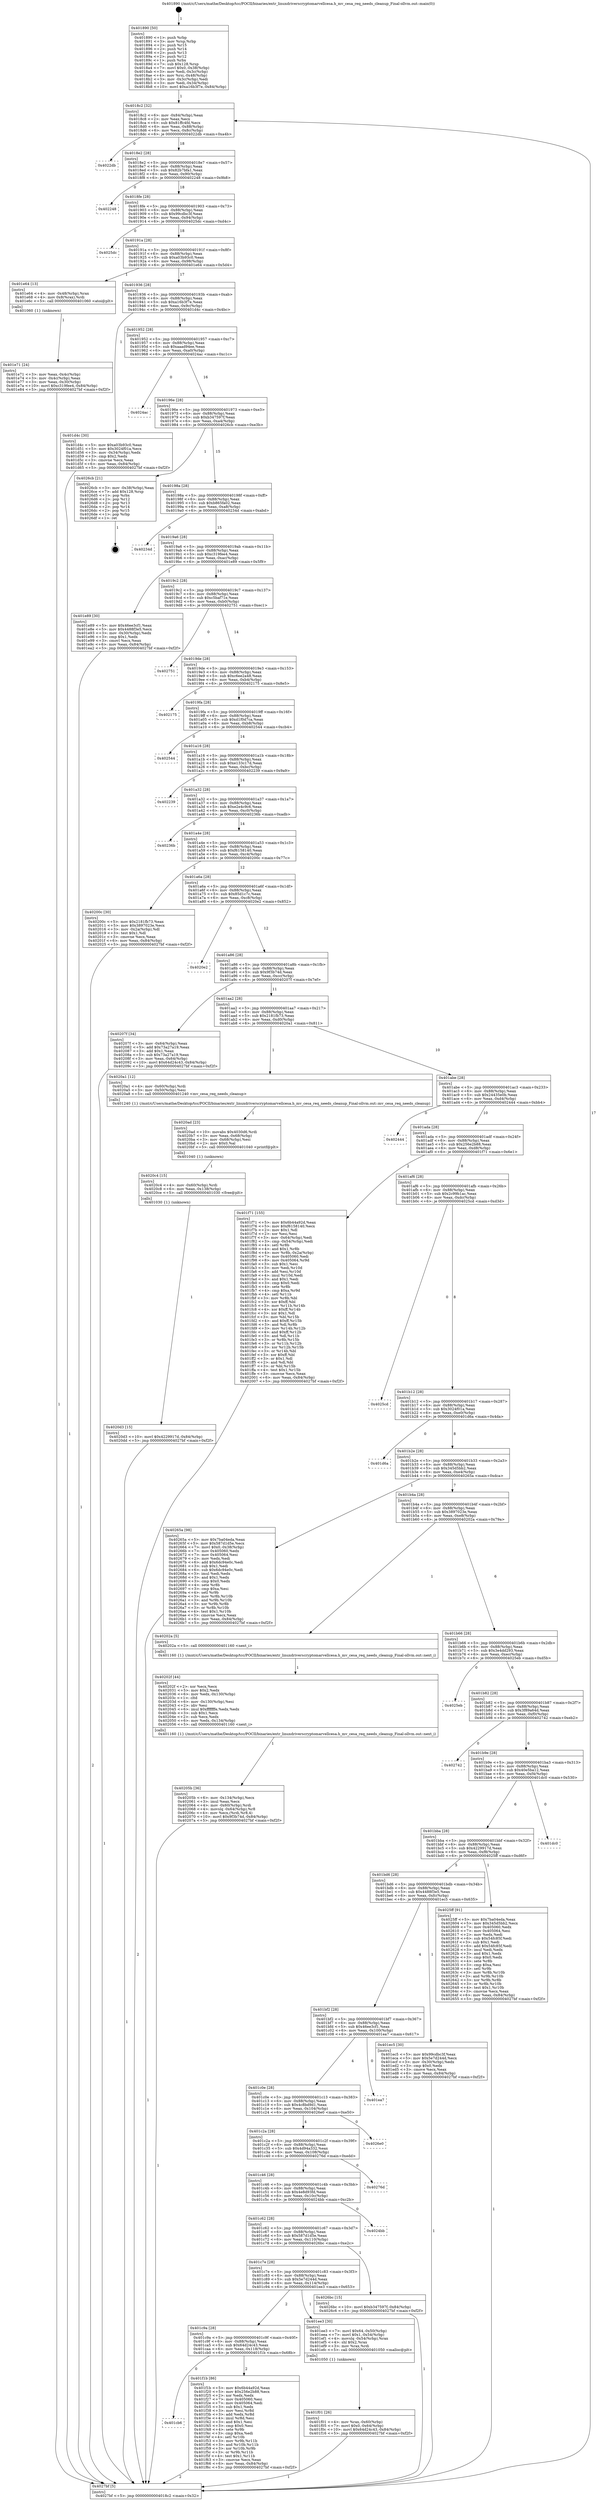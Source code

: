 digraph "0x401890" {
  label = "0x401890 (/mnt/c/Users/mathe/Desktop/tcc/POCII/binaries/extr_linuxdriverscryptomarvellcesa.h_mv_cesa_req_needs_cleanup_Final-ollvm.out::main(0))"
  labelloc = "t"
  node[shape=record]

  Entry [label="",width=0.3,height=0.3,shape=circle,fillcolor=black,style=filled]
  "0x4018c2" [label="{
     0x4018c2 [32]\l
     | [instrs]\l
     &nbsp;&nbsp;0x4018c2 \<+6\>: mov -0x84(%rbp),%eax\l
     &nbsp;&nbsp;0x4018c8 \<+2\>: mov %eax,%ecx\l
     &nbsp;&nbsp;0x4018ca \<+6\>: sub $0x81ffc4fd,%ecx\l
     &nbsp;&nbsp;0x4018d0 \<+6\>: mov %eax,-0x88(%rbp)\l
     &nbsp;&nbsp;0x4018d6 \<+6\>: mov %ecx,-0x8c(%rbp)\l
     &nbsp;&nbsp;0x4018dc \<+6\>: je 00000000004022db \<main+0xa4b\>\l
  }"]
  "0x4022db" [label="{
     0x4022db\l
  }", style=dashed]
  "0x4018e2" [label="{
     0x4018e2 [28]\l
     | [instrs]\l
     &nbsp;&nbsp;0x4018e2 \<+5\>: jmp 00000000004018e7 \<main+0x57\>\l
     &nbsp;&nbsp;0x4018e7 \<+6\>: mov -0x88(%rbp),%eax\l
     &nbsp;&nbsp;0x4018ed \<+5\>: sub $0x82b7bfa1,%eax\l
     &nbsp;&nbsp;0x4018f2 \<+6\>: mov %eax,-0x90(%rbp)\l
     &nbsp;&nbsp;0x4018f8 \<+6\>: je 0000000000402248 \<main+0x9b8\>\l
  }"]
  Exit [label="",width=0.3,height=0.3,shape=circle,fillcolor=black,style=filled,peripheries=2]
  "0x402248" [label="{
     0x402248\l
  }", style=dashed]
  "0x4018fe" [label="{
     0x4018fe [28]\l
     | [instrs]\l
     &nbsp;&nbsp;0x4018fe \<+5\>: jmp 0000000000401903 \<main+0x73\>\l
     &nbsp;&nbsp;0x401903 \<+6\>: mov -0x88(%rbp),%eax\l
     &nbsp;&nbsp;0x401909 \<+5\>: sub $0x99cdbc3f,%eax\l
     &nbsp;&nbsp;0x40190e \<+6\>: mov %eax,-0x94(%rbp)\l
     &nbsp;&nbsp;0x401914 \<+6\>: je 00000000004025dc \<main+0xd4c\>\l
  }"]
  "0x4020d3" [label="{
     0x4020d3 [15]\l
     | [instrs]\l
     &nbsp;&nbsp;0x4020d3 \<+10\>: movl $0x4229917d,-0x84(%rbp)\l
     &nbsp;&nbsp;0x4020dd \<+5\>: jmp 00000000004027bf \<main+0xf2f\>\l
  }"]
  "0x4025dc" [label="{
     0x4025dc\l
  }", style=dashed]
  "0x40191a" [label="{
     0x40191a [28]\l
     | [instrs]\l
     &nbsp;&nbsp;0x40191a \<+5\>: jmp 000000000040191f \<main+0x8f\>\l
     &nbsp;&nbsp;0x40191f \<+6\>: mov -0x88(%rbp),%eax\l
     &nbsp;&nbsp;0x401925 \<+5\>: sub $0xa03b93c0,%eax\l
     &nbsp;&nbsp;0x40192a \<+6\>: mov %eax,-0x98(%rbp)\l
     &nbsp;&nbsp;0x401930 \<+6\>: je 0000000000401e64 \<main+0x5d4\>\l
  }"]
  "0x4020c4" [label="{
     0x4020c4 [15]\l
     | [instrs]\l
     &nbsp;&nbsp;0x4020c4 \<+4\>: mov -0x60(%rbp),%rdi\l
     &nbsp;&nbsp;0x4020c8 \<+6\>: mov %eax,-0x138(%rbp)\l
     &nbsp;&nbsp;0x4020ce \<+5\>: call 0000000000401030 \<free@plt\>\l
     | [calls]\l
     &nbsp;&nbsp;0x401030 \{1\} (unknown)\l
  }"]
  "0x401e64" [label="{
     0x401e64 [13]\l
     | [instrs]\l
     &nbsp;&nbsp;0x401e64 \<+4\>: mov -0x48(%rbp),%rax\l
     &nbsp;&nbsp;0x401e68 \<+4\>: mov 0x8(%rax),%rdi\l
     &nbsp;&nbsp;0x401e6c \<+5\>: call 0000000000401060 \<atoi@plt\>\l
     | [calls]\l
     &nbsp;&nbsp;0x401060 \{1\} (unknown)\l
  }"]
  "0x401936" [label="{
     0x401936 [28]\l
     | [instrs]\l
     &nbsp;&nbsp;0x401936 \<+5\>: jmp 000000000040193b \<main+0xab\>\l
     &nbsp;&nbsp;0x40193b \<+6\>: mov -0x88(%rbp),%eax\l
     &nbsp;&nbsp;0x401941 \<+5\>: sub $0xa16b3f7e,%eax\l
     &nbsp;&nbsp;0x401946 \<+6\>: mov %eax,-0x9c(%rbp)\l
     &nbsp;&nbsp;0x40194c \<+6\>: je 0000000000401d4c \<main+0x4bc\>\l
  }"]
  "0x4020ad" [label="{
     0x4020ad [23]\l
     | [instrs]\l
     &nbsp;&nbsp;0x4020ad \<+10\>: movabs $0x4030d6,%rdi\l
     &nbsp;&nbsp;0x4020b7 \<+3\>: mov %eax,-0x68(%rbp)\l
     &nbsp;&nbsp;0x4020ba \<+3\>: mov -0x68(%rbp),%esi\l
     &nbsp;&nbsp;0x4020bd \<+2\>: mov $0x0,%al\l
     &nbsp;&nbsp;0x4020bf \<+5\>: call 0000000000401040 \<printf@plt\>\l
     | [calls]\l
     &nbsp;&nbsp;0x401040 \{1\} (unknown)\l
  }"]
  "0x401d4c" [label="{
     0x401d4c [30]\l
     | [instrs]\l
     &nbsp;&nbsp;0x401d4c \<+5\>: mov $0xa03b93c0,%eax\l
     &nbsp;&nbsp;0x401d51 \<+5\>: mov $0x3024f01a,%ecx\l
     &nbsp;&nbsp;0x401d56 \<+3\>: mov -0x34(%rbp),%edx\l
     &nbsp;&nbsp;0x401d59 \<+3\>: cmp $0x2,%edx\l
     &nbsp;&nbsp;0x401d5c \<+3\>: cmovne %ecx,%eax\l
     &nbsp;&nbsp;0x401d5f \<+6\>: mov %eax,-0x84(%rbp)\l
     &nbsp;&nbsp;0x401d65 \<+5\>: jmp 00000000004027bf \<main+0xf2f\>\l
  }"]
  "0x401952" [label="{
     0x401952 [28]\l
     | [instrs]\l
     &nbsp;&nbsp;0x401952 \<+5\>: jmp 0000000000401957 \<main+0xc7\>\l
     &nbsp;&nbsp;0x401957 \<+6\>: mov -0x88(%rbp),%eax\l
     &nbsp;&nbsp;0x40195d \<+5\>: sub $0xaaad94ee,%eax\l
     &nbsp;&nbsp;0x401962 \<+6\>: mov %eax,-0xa0(%rbp)\l
     &nbsp;&nbsp;0x401968 \<+6\>: je 00000000004024ac \<main+0xc1c\>\l
  }"]
  "0x4027bf" [label="{
     0x4027bf [5]\l
     | [instrs]\l
     &nbsp;&nbsp;0x4027bf \<+5\>: jmp 00000000004018c2 \<main+0x32\>\l
  }"]
  "0x401890" [label="{
     0x401890 [50]\l
     | [instrs]\l
     &nbsp;&nbsp;0x401890 \<+1\>: push %rbp\l
     &nbsp;&nbsp;0x401891 \<+3\>: mov %rsp,%rbp\l
     &nbsp;&nbsp;0x401894 \<+2\>: push %r15\l
     &nbsp;&nbsp;0x401896 \<+2\>: push %r14\l
     &nbsp;&nbsp;0x401898 \<+2\>: push %r13\l
     &nbsp;&nbsp;0x40189a \<+2\>: push %r12\l
     &nbsp;&nbsp;0x40189c \<+1\>: push %rbx\l
     &nbsp;&nbsp;0x40189d \<+7\>: sub $0x128,%rsp\l
     &nbsp;&nbsp;0x4018a4 \<+7\>: movl $0x0,-0x38(%rbp)\l
     &nbsp;&nbsp;0x4018ab \<+3\>: mov %edi,-0x3c(%rbp)\l
     &nbsp;&nbsp;0x4018ae \<+4\>: mov %rsi,-0x48(%rbp)\l
     &nbsp;&nbsp;0x4018b2 \<+3\>: mov -0x3c(%rbp),%edi\l
     &nbsp;&nbsp;0x4018b5 \<+3\>: mov %edi,-0x34(%rbp)\l
     &nbsp;&nbsp;0x4018b8 \<+10\>: movl $0xa16b3f7e,-0x84(%rbp)\l
  }"]
  "0x401e71" [label="{
     0x401e71 [24]\l
     | [instrs]\l
     &nbsp;&nbsp;0x401e71 \<+3\>: mov %eax,-0x4c(%rbp)\l
     &nbsp;&nbsp;0x401e74 \<+3\>: mov -0x4c(%rbp),%eax\l
     &nbsp;&nbsp;0x401e77 \<+3\>: mov %eax,-0x30(%rbp)\l
     &nbsp;&nbsp;0x401e7a \<+10\>: movl $0xc319fee4,-0x84(%rbp)\l
     &nbsp;&nbsp;0x401e84 \<+5\>: jmp 00000000004027bf \<main+0xf2f\>\l
  }"]
  "0x40205b" [label="{
     0x40205b [36]\l
     | [instrs]\l
     &nbsp;&nbsp;0x40205b \<+6\>: mov -0x134(%rbp),%ecx\l
     &nbsp;&nbsp;0x402061 \<+3\>: imul %eax,%ecx\l
     &nbsp;&nbsp;0x402064 \<+4\>: mov -0x60(%rbp),%rdi\l
     &nbsp;&nbsp;0x402068 \<+4\>: movslq -0x64(%rbp),%r8\l
     &nbsp;&nbsp;0x40206c \<+4\>: mov %ecx,(%rdi,%r8,4)\l
     &nbsp;&nbsp;0x402070 \<+10\>: movl $0x9f3b74d,-0x84(%rbp)\l
     &nbsp;&nbsp;0x40207a \<+5\>: jmp 00000000004027bf \<main+0xf2f\>\l
  }"]
  "0x4024ac" [label="{
     0x4024ac\l
  }", style=dashed]
  "0x40196e" [label="{
     0x40196e [28]\l
     | [instrs]\l
     &nbsp;&nbsp;0x40196e \<+5\>: jmp 0000000000401973 \<main+0xe3\>\l
     &nbsp;&nbsp;0x401973 \<+6\>: mov -0x88(%rbp),%eax\l
     &nbsp;&nbsp;0x401979 \<+5\>: sub $0xb347597f,%eax\l
     &nbsp;&nbsp;0x40197e \<+6\>: mov %eax,-0xa4(%rbp)\l
     &nbsp;&nbsp;0x401984 \<+6\>: je 00000000004026cb \<main+0xe3b\>\l
  }"]
  "0x40202f" [label="{
     0x40202f [44]\l
     | [instrs]\l
     &nbsp;&nbsp;0x40202f \<+2\>: xor %ecx,%ecx\l
     &nbsp;&nbsp;0x402031 \<+5\>: mov $0x2,%edx\l
     &nbsp;&nbsp;0x402036 \<+6\>: mov %edx,-0x130(%rbp)\l
     &nbsp;&nbsp;0x40203c \<+1\>: cltd\l
     &nbsp;&nbsp;0x40203d \<+6\>: mov -0x130(%rbp),%esi\l
     &nbsp;&nbsp;0x402043 \<+2\>: idiv %esi\l
     &nbsp;&nbsp;0x402045 \<+6\>: imul $0xfffffffe,%edx,%edx\l
     &nbsp;&nbsp;0x40204b \<+3\>: sub $0x1,%ecx\l
     &nbsp;&nbsp;0x40204e \<+2\>: sub %ecx,%edx\l
     &nbsp;&nbsp;0x402050 \<+6\>: mov %edx,-0x134(%rbp)\l
     &nbsp;&nbsp;0x402056 \<+5\>: call 0000000000401160 \<next_i\>\l
     | [calls]\l
     &nbsp;&nbsp;0x401160 \{1\} (/mnt/c/Users/mathe/Desktop/tcc/POCII/binaries/extr_linuxdriverscryptomarvellcesa.h_mv_cesa_req_needs_cleanup_Final-ollvm.out::next_i)\l
  }"]
  "0x4026cb" [label="{
     0x4026cb [21]\l
     | [instrs]\l
     &nbsp;&nbsp;0x4026cb \<+3\>: mov -0x38(%rbp),%eax\l
     &nbsp;&nbsp;0x4026ce \<+7\>: add $0x128,%rsp\l
     &nbsp;&nbsp;0x4026d5 \<+1\>: pop %rbx\l
     &nbsp;&nbsp;0x4026d6 \<+2\>: pop %r12\l
     &nbsp;&nbsp;0x4026d8 \<+2\>: pop %r13\l
     &nbsp;&nbsp;0x4026da \<+2\>: pop %r14\l
     &nbsp;&nbsp;0x4026dc \<+2\>: pop %r15\l
     &nbsp;&nbsp;0x4026de \<+1\>: pop %rbp\l
     &nbsp;&nbsp;0x4026df \<+1\>: ret\l
  }"]
  "0x40198a" [label="{
     0x40198a [28]\l
     | [instrs]\l
     &nbsp;&nbsp;0x40198a \<+5\>: jmp 000000000040198f \<main+0xff\>\l
     &nbsp;&nbsp;0x40198f \<+6\>: mov -0x88(%rbp),%eax\l
     &nbsp;&nbsp;0x401995 \<+5\>: sub $0xb865fa02,%eax\l
     &nbsp;&nbsp;0x40199a \<+6\>: mov %eax,-0xa8(%rbp)\l
     &nbsp;&nbsp;0x4019a0 \<+6\>: je 000000000040234d \<main+0xabd\>\l
  }"]
  "0x401cb6" [label="{
     0x401cb6\l
  }", style=dashed]
  "0x40234d" [label="{
     0x40234d\l
  }", style=dashed]
  "0x4019a6" [label="{
     0x4019a6 [28]\l
     | [instrs]\l
     &nbsp;&nbsp;0x4019a6 \<+5\>: jmp 00000000004019ab \<main+0x11b\>\l
     &nbsp;&nbsp;0x4019ab \<+6\>: mov -0x88(%rbp),%eax\l
     &nbsp;&nbsp;0x4019b1 \<+5\>: sub $0xc319fee4,%eax\l
     &nbsp;&nbsp;0x4019b6 \<+6\>: mov %eax,-0xac(%rbp)\l
     &nbsp;&nbsp;0x4019bc \<+6\>: je 0000000000401e89 \<main+0x5f9\>\l
  }"]
  "0x401f1b" [label="{
     0x401f1b [86]\l
     | [instrs]\l
     &nbsp;&nbsp;0x401f1b \<+5\>: mov $0x6b44a92d,%eax\l
     &nbsp;&nbsp;0x401f20 \<+5\>: mov $0x256e2b88,%ecx\l
     &nbsp;&nbsp;0x401f25 \<+2\>: xor %edx,%edx\l
     &nbsp;&nbsp;0x401f27 \<+7\>: mov 0x405060,%esi\l
     &nbsp;&nbsp;0x401f2e \<+7\>: mov 0x405064,%edi\l
     &nbsp;&nbsp;0x401f35 \<+3\>: sub $0x1,%edx\l
     &nbsp;&nbsp;0x401f38 \<+3\>: mov %esi,%r8d\l
     &nbsp;&nbsp;0x401f3b \<+3\>: add %edx,%r8d\l
     &nbsp;&nbsp;0x401f3e \<+4\>: imul %r8d,%esi\l
     &nbsp;&nbsp;0x401f42 \<+3\>: and $0x1,%esi\l
     &nbsp;&nbsp;0x401f45 \<+3\>: cmp $0x0,%esi\l
     &nbsp;&nbsp;0x401f48 \<+4\>: sete %r9b\l
     &nbsp;&nbsp;0x401f4c \<+3\>: cmp $0xa,%edi\l
     &nbsp;&nbsp;0x401f4f \<+4\>: setl %r10b\l
     &nbsp;&nbsp;0x401f53 \<+3\>: mov %r9b,%r11b\l
     &nbsp;&nbsp;0x401f56 \<+3\>: and %r10b,%r11b\l
     &nbsp;&nbsp;0x401f59 \<+3\>: xor %r10b,%r9b\l
     &nbsp;&nbsp;0x401f5c \<+3\>: or %r9b,%r11b\l
     &nbsp;&nbsp;0x401f5f \<+4\>: test $0x1,%r11b\l
     &nbsp;&nbsp;0x401f63 \<+3\>: cmovne %ecx,%eax\l
     &nbsp;&nbsp;0x401f66 \<+6\>: mov %eax,-0x84(%rbp)\l
     &nbsp;&nbsp;0x401f6c \<+5\>: jmp 00000000004027bf \<main+0xf2f\>\l
  }"]
  "0x401e89" [label="{
     0x401e89 [30]\l
     | [instrs]\l
     &nbsp;&nbsp;0x401e89 \<+5\>: mov $0x46ee3cf1,%eax\l
     &nbsp;&nbsp;0x401e8e \<+5\>: mov $0x4488f3e5,%ecx\l
     &nbsp;&nbsp;0x401e93 \<+3\>: mov -0x30(%rbp),%edx\l
     &nbsp;&nbsp;0x401e96 \<+3\>: cmp $0x1,%edx\l
     &nbsp;&nbsp;0x401e99 \<+3\>: cmovl %ecx,%eax\l
     &nbsp;&nbsp;0x401e9c \<+6\>: mov %eax,-0x84(%rbp)\l
     &nbsp;&nbsp;0x401ea2 \<+5\>: jmp 00000000004027bf \<main+0xf2f\>\l
  }"]
  "0x4019c2" [label="{
     0x4019c2 [28]\l
     | [instrs]\l
     &nbsp;&nbsp;0x4019c2 \<+5\>: jmp 00000000004019c7 \<main+0x137\>\l
     &nbsp;&nbsp;0x4019c7 \<+6\>: mov -0x88(%rbp),%eax\l
     &nbsp;&nbsp;0x4019cd \<+5\>: sub $0xc5baf71e,%eax\l
     &nbsp;&nbsp;0x4019d2 \<+6\>: mov %eax,-0xb0(%rbp)\l
     &nbsp;&nbsp;0x4019d8 \<+6\>: je 0000000000402751 \<main+0xec1\>\l
  }"]
  "0x401f01" [label="{
     0x401f01 [26]\l
     | [instrs]\l
     &nbsp;&nbsp;0x401f01 \<+4\>: mov %rax,-0x60(%rbp)\l
     &nbsp;&nbsp;0x401f05 \<+7\>: movl $0x0,-0x64(%rbp)\l
     &nbsp;&nbsp;0x401f0c \<+10\>: movl $0x64d24c43,-0x84(%rbp)\l
     &nbsp;&nbsp;0x401f16 \<+5\>: jmp 00000000004027bf \<main+0xf2f\>\l
  }"]
  "0x402751" [label="{
     0x402751\l
  }", style=dashed]
  "0x4019de" [label="{
     0x4019de [28]\l
     | [instrs]\l
     &nbsp;&nbsp;0x4019de \<+5\>: jmp 00000000004019e3 \<main+0x153\>\l
     &nbsp;&nbsp;0x4019e3 \<+6\>: mov -0x88(%rbp),%eax\l
     &nbsp;&nbsp;0x4019e9 \<+5\>: sub $0xc6ee2a48,%eax\l
     &nbsp;&nbsp;0x4019ee \<+6\>: mov %eax,-0xb4(%rbp)\l
     &nbsp;&nbsp;0x4019f4 \<+6\>: je 0000000000402175 \<main+0x8e5\>\l
  }"]
  "0x401c9a" [label="{
     0x401c9a [28]\l
     | [instrs]\l
     &nbsp;&nbsp;0x401c9a \<+5\>: jmp 0000000000401c9f \<main+0x40f\>\l
     &nbsp;&nbsp;0x401c9f \<+6\>: mov -0x88(%rbp),%eax\l
     &nbsp;&nbsp;0x401ca5 \<+5\>: sub $0x64d24c43,%eax\l
     &nbsp;&nbsp;0x401caa \<+6\>: mov %eax,-0x118(%rbp)\l
     &nbsp;&nbsp;0x401cb0 \<+6\>: je 0000000000401f1b \<main+0x68b\>\l
  }"]
  "0x402175" [label="{
     0x402175\l
  }", style=dashed]
  "0x4019fa" [label="{
     0x4019fa [28]\l
     | [instrs]\l
     &nbsp;&nbsp;0x4019fa \<+5\>: jmp 00000000004019ff \<main+0x16f\>\l
     &nbsp;&nbsp;0x4019ff \<+6\>: mov -0x88(%rbp),%eax\l
     &nbsp;&nbsp;0x401a05 \<+5\>: sub $0xd1f0d7ca,%eax\l
     &nbsp;&nbsp;0x401a0a \<+6\>: mov %eax,-0xb8(%rbp)\l
     &nbsp;&nbsp;0x401a10 \<+6\>: je 0000000000402544 \<main+0xcb4\>\l
  }"]
  "0x401ee3" [label="{
     0x401ee3 [30]\l
     | [instrs]\l
     &nbsp;&nbsp;0x401ee3 \<+7\>: movl $0x64,-0x50(%rbp)\l
     &nbsp;&nbsp;0x401eea \<+7\>: movl $0x1,-0x54(%rbp)\l
     &nbsp;&nbsp;0x401ef1 \<+4\>: movslq -0x54(%rbp),%rax\l
     &nbsp;&nbsp;0x401ef5 \<+4\>: shl $0x2,%rax\l
     &nbsp;&nbsp;0x401ef9 \<+3\>: mov %rax,%rdi\l
     &nbsp;&nbsp;0x401efc \<+5\>: call 0000000000401050 \<malloc@plt\>\l
     | [calls]\l
     &nbsp;&nbsp;0x401050 \{1\} (unknown)\l
  }"]
  "0x402544" [label="{
     0x402544\l
  }", style=dashed]
  "0x401a16" [label="{
     0x401a16 [28]\l
     | [instrs]\l
     &nbsp;&nbsp;0x401a16 \<+5\>: jmp 0000000000401a1b \<main+0x18b\>\l
     &nbsp;&nbsp;0x401a1b \<+6\>: mov -0x88(%rbp),%eax\l
     &nbsp;&nbsp;0x401a21 \<+5\>: sub $0xe133c17d,%eax\l
     &nbsp;&nbsp;0x401a26 \<+6\>: mov %eax,-0xbc(%rbp)\l
     &nbsp;&nbsp;0x401a2c \<+6\>: je 0000000000402239 \<main+0x9a9\>\l
  }"]
  "0x401c7e" [label="{
     0x401c7e [28]\l
     | [instrs]\l
     &nbsp;&nbsp;0x401c7e \<+5\>: jmp 0000000000401c83 \<main+0x3f3\>\l
     &nbsp;&nbsp;0x401c83 \<+6\>: mov -0x88(%rbp),%eax\l
     &nbsp;&nbsp;0x401c89 \<+5\>: sub $0x5e7d244d,%eax\l
     &nbsp;&nbsp;0x401c8e \<+6\>: mov %eax,-0x114(%rbp)\l
     &nbsp;&nbsp;0x401c94 \<+6\>: je 0000000000401ee3 \<main+0x653\>\l
  }"]
  "0x402239" [label="{
     0x402239\l
  }", style=dashed]
  "0x401a32" [label="{
     0x401a32 [28]\l
     | [instrs]\l
     &nbsp;&nbsp;0x401a32 \<+5\>: jmp 0000000000401a37 \<main+0x1a7\>\l
     &nbsp;&nbsp;0x401a37 \<+6\>: mov -0x88(%rbp),%eax\l
     &nbsp;&nbsp;0x401a3d \<+5\>: sub $0xe2e4c9c6,%eax\l
     &nbsp;&nbsp;0x401a42 \<+6\>: mov %eax,-0xc0(%rbp)\l
     &nbsp;&nbsp;0x401a48 \<+6\>: je 000000000040236b \<main+0xadb\>\l
  }"]
  "0x4026bc" [label="{
     0x4026bc [15]\l
     | [instrs]\l
     &nbsp;&nbsp;0x4026bc \<+10\>: movl $0xb347597f,-0x84(%rbp)\l
     &nbsp;&nbsp;0x4026c6 \<+5\>: jmp 00000000004027bf \<main+0xf2f\>\l
  }"]
  "0x40236b" [label="{
     0x40236b\l
  }", style=dashed]
  "0x401a4e" [label="{
     0x401a4e [28]\l
     | [instrs]\l
     &nbsp;&nbsp;0x401a4e \<+5\>: jmp 0000000000401a53 \<main+0x1c3\>\l
     &nbsp;&nbsp;0x401a53 \<+6\>: mov -0x88(%rbp),%eax\l
     &nbsp;&nbsp;0x401a59 \<+5\>: sub $0xf6158140,%eax\l
     &nbsp;&nbsp;0x401a5e \<+6\>: mov %eax,-0xc4(%rbp)\l
     &nbsp;&nbsp;0x401a64 \<+6\>: je 000000000040200c \<main+0x77c\>\l
  }"]
  "0x401c62" [label="{
     0x401c62 [28]\l
     | [instrs]\l
     &nbsp;&nbsp;0x401c62 \<+5\>: jmp 0000000000401c67 \<main+0x3d7\>\l
     &nbsp;&nbsp;0x401c67 \<+6\>: mov -0x88(%rbp),%eax\l
     &nbsp;&nbsp;0x401c6d \<+5\>: sub $0x587d1d5e,%eax\l
     &nbsp;&nbsp;0x401c72 \<+6\>: mov %eax,-0x110(%rbp)\l
     &nbsp;&nbsp;0x401c78 \<+6\>: je 00000000004026bc \<main+0xe2c\>\l
  }"]
  "0x40200c" [label="{
     0x40200c [30]\l
     | [instrs]\l
     &nbsp;&nbsp;0x40200c \<+5\>: mov $0x2181fb73,%eax\l
     &nbsp;&nbsp;0x402011 \<+5\>: mov $0x3897023e,%ecx\l
     &nbsp;&nbsp;0x402016 \<+3\>: mov -0x2a(%rbp),%dl\l
     &nbsp;&nbsp;0x402019 \<+3\>: test $0x1,%dl\l
     &nbsp;&nbsp;0x40201c \<+3\>: cmovne %ecx,%eax\l
     &nbsp;&nbsp;0x40201f \<+6\>: mov %eax,-0x84(%rbp)\l
     &nbsp;&nbsp;0x402025 \<+5\>: jmp 00000000004027bf \<main+0xf2f\>\l
  }"]
  "0x401a6a" [label="{
     0x401a6a [28]\l
     | [instrs]\l
     &nbsp;&nbsp;0x401a6a \<+5\>: jmp 0000000000401a6f \<main+0x1df\>\l
     &nbsp;&nbsp;0x401a6f \<+6\>: mov -0x88(%rbp),%eax\l
     &nbsp;&nbsp;0x401a75 \<+5\>: sub $0x85d1c7c,%eax\l
     &nbsp;&nbsp;0x401a7a \<+6\>: mov %eax,-0xc8(%rbp)\l
     &nbsp;&nbsp;0x401a80 \<+6\>: je 00000000004020e2 \<main+0x852\>\l
  }"]
  "0x4024bb" [label="{
     0x4024bb\l
  }", style=dashed]
  "0x4020e2" [label="{
     0x4020e2\l
  }", style=dashed]
  "0x401a86" [label="{
     0x401a86 [28]\l
     | [instrs]\l
     &nbsp;&nbsp;0x401a86 \<+5\>: jmp 0000000000401a8b \<main+0x1fb\>\l
     &nbsp;&nbsp;0x401a8b \<+6\>: mov -0x88(%rbp),%eax\l
     &nbsp;&nbsp;0x401a91 \<+5\>: sub $0x9f3b74d,%eax\l
     &nbsp;&nbsp;0x401a96 \<+6\>: mov %eax,-0xcc(%rbp)\l
     &nbsp;&nbsp;0x401a9c \<+6\>: je 000000000040207f \<main+0x7ef\>\l
  }"]
  "0x401c46" [label="{
     0x401c46 [28]\l
     | [instrs]\l
     &nbsp;&nbsp;0x401c46 \<+5\>: jmp 0000000000401c4b \<main+0x3bb\>\l
     &nbsp;&nbsp;0x401c4b \<+6\>: mov -0x88(%rbp),%eax\l
     &nbsp;&nbsp;0x401c51 \<+5\>: sub $0x4e8d93fd,%eax\l
     &nbsp;&nbsp;0x401c56 \<+6\>: mov %eax,-0x10c(%rbp)\l
     &nbsp;&nbsp;0x401c5c \<+6\>: je 00000000004024bb \<main+0xc2b\>\l
  }"]
  "0x40207f" [label="{
     0x40207f [34]\l
     | [instrs]\l
     &nbsp;&nbsp;0x40207f \<+3\>: mov -0x64(%rbp),%eax\l
     &nbsp;&nbsp;0x402082 \<+5\>: add $0x73a27a19,%eax\l
     &nbsp;&nbsp;0x402087 \<+3\>: add $0x1,%eax\l
     &nbsp;&nbsp;0x40208a \<+5\>: sub $0x73a27a19,%eax\l
     &nbsp;&nbsp;0x40208f \<+3\>: mov %eax,-0x64(%rbp)\l
     &nbsp;&nbsp;0x402092 \<+10\>: movl $0x64d24c43,-0x84(%rbp)\l
     &nbsp;&nbsp;0x40209c \<+5\>: jmp 00000000004027bf \<main+0xf2f\>\l
  }"]
  "0x401aa2" [label="{
     0x401aa2 [28]\l
     | [instrs]\l
     &nbsp;&nbsp;0x401aa2 \<+5\>: jmp 0000000000401aa7 \<main+0x217\>\l
     &nbsp;&nbsp;0x401aa7 \<+6\>: mov -0x88(%rbp),%eax\l
     &nbsp;&nbsp;0x401aad \<+5\>: sub $0x2181fb73,%eax\l
     &nbsp;&nbsp;0x401ab2 \<+6\>: mov %eax,-0xd0(%rbp)\l
     &nbsp;&nbsp;0x401ab8 \<+6\>: je 00000000004020a1 \<main+0x811\>\l
  }"]
  "0x40276d" [label="{
     0x40276d\l
  }", style=dashed]
  "0x4020a1" [label="{
     0x4020a1 [12]\l
     | [instrs]\l
     &nbsp;&nbsp;0x4020a1 \<+4\>: mov -0x60(%rbp),%rdi\l
     &nbsp;&nbsp;0x4020a5 \<+3\>: mov -0x50(%rbp),%esi\l
     &nbsp;&nbsp;0x4020a8 \<+5\>: call 0000000000401240 \<mv_cesa_req_needs_cleanup\>\l
     | [calls]\l
     &nbsp;&nbsp;0x401240 \{1\} (/mnt/c/Users/mathe/Desktop/tcc/POCII/binaries/extr_linuxdriverscryptomarvellcesa.h_mv_cesa_req_needs_cleanup_Final-ollvm.out::mv_cesa_req_needs_cleanup)\l
  }"]
  "0x401abe" [label="{
     0x401abe [28]\l
     | [instrs]\l
     &nbsp;&nbsp;0x401abe \<+5\>: jmp 0000000000401ac3 \<main+0x233\>\l
     &nbsp;&nbsp;0x401ac3 \<+6\>: mov -0x88(%rbp),%eax\l
     &nbsp;&nbsp;0x401ac9 \<+5\>: sub $0x24435e0b,%eax\l
     &nbsp;&nbsp;0x401ace \<+6\>: mov %eax,-0xd4(%rbp)\l
     &nbsp;&nbsp;0x401ad4 \<+6\>: je 0000000000402444 \<main+0xbb4\>\l
  }"]
  "0x401c2a" [label="{
     0x401c2a [28]\l
     | [instrs]\l
     &nbsp;&nbsp;0x401c2a \<+5\>: jmp 0000000000401c2f \<main+0x39f\>\l
     &nbsp;&nbsp;0x401c2f \<+6\>: mov -0x88(%rbp),%eax\l
     &nbsp;&nbsp;0x401c35 \<+5\>: sub $0x4d94a332,%eax\l
     &nbsp;&nbsp;0x401c3a \<+6\>: mov %eax,-0x108(%rbp)\l
     &nbsp;&nbsp;0x401c40 \<+6\>: je 000000000040276d \<main+0xedd\>\l
  }"]
  "0x402444" [label="{
     0x402444\l
  }", style=dashed]
  "0x401ada" [label="{
     0x401ada [28]\l
     | [instrs]\l
     &nbsp;&nbsp;0x401ada \<+5\>: jmp 0000000000401adf \<main+0x24f\>\l
     &nbsp;&nbsp;0x401adf \<+6\>: mov -0x88(%rbp),%eax\l
     &nbsp;&nbsp;0x401ae5 \<+5\>: sub $0x256e2b88,%eax\l
     &nbsp;&nbsp;0x401aea \<+6\>: mov %eax,-0xd8(%rbp)\l
     &nbsp;&nbsp;0x401af0 \<+6\>: je 0000000000401f71 \<main+0x6e1\>\l
  }"]
  "0x4026e0" [label="{
     0x4026e0\l
  }", style=dashed]
  "0x401f71" [label="{
     0x401f71 [155]\l
     | [instrs]\l
     &nbsp;&nbsp;0x401f71 \<+5\>: mov $0x6b44a92d,%eax\l
     &nbsp;&nbsp;0x401f76 \<+5\>: mov $0xf6158140,%ecx\l
     &nbsp;&nbsp;0x401f7b \<+2\>: mov $0x1,%dl\l
     &nbsp;&nbsp;0x401f7d \<+2\>: xor %esi,%esi\l
     &nbsp;&nbsp;0x401f7f \<+3\>: mov -0x64(%rbp),%edi\l
     &nbsp;&nbsp;0x401f82 \<+3\>: cmp -0x54(%rbp),%edi\l
     &nbsp;&nbsp;0x401f85 \<+4\>: setl %r8b\l
     &nbsp;&nbsp;0x401f89 \<+4\>: and $0x1,%r8b\l
     &nbsp;&nbsp;0x401f8d \<+4\>: mov %r8b,-0x2a(%rbp)\l
     &nbsp;&nbsp;0x401f91 \<+7\>: mov 0x405060,%edi\l
     &nbsp;&nbsp;0x401f98 \<+8\>: mov 0x405064,%r9d\l
     &nbsp;&nbsp;0x401fa0 \<+3\>: sub $0x1,%esi\l
     &nbsp;&nbsp;0x401fa3 \<+3\>: mov %edi,%r10d\l
     &nbsp;&nbsp;0x401fa6 \<+3\>: add %esi,%r10d\l
     &nbsp;&nbsp;0x401fa9 \<+4\>: imul %r10d,%edi\l
     &nbsp;&nbsp;0x401fad \<+3\>: and $0x1,%edi\l
     &nbsp;&nbsp;0x401fb0 \<+3\>: cmp $0x0,%edi\l
     &nbsp;&nbsp;0x401fb3 \<+4\>: sete %r8b\l
     &nbsp;&nbsp;0x401fb7 \<+4\>: cmp $0xa,%r9d\l
     &nbsp;&nbsp;0x401fbb \<+4\>: setl %r11b\l
     &nbsp;&nbsp;0x401fbf \<+3\>: mov %r8b,%bl\l
     &nbsp;&nbsp;0x401fc2 \<+3\>: xor $0xff,%bl\l
     &nbsp;&nbsp;0x401fc5 \<+3\>: mov %r11b,%r14b\l
     &nbsp;&nbsp;0x401fc8 \<+4\>: xor $0xff,%r14b\l
     &nbsp;&nbsp;0x401fcc \<+3\>: xor $0x1,%dl\l
     &nbsp;&nbsp;0x401fcf \<+3\>: mov %bl,%r15b\l
     &nbsp;&nbsp;0x401fd2 \<+4\>: and $0xff,%r15b\l
     &nbsp;&nbsp;0x401fd6 \<+3\>: and %dl,%r8b\l
     &nbsp;&nbsp;0x401fd9 \<+3\>: mov %r14b,%r12b\l
     &nbsp;&nbsp;0x401fdc \<+4\>: and $0xff,%r12b\l
     &nbsp;&nbsp;0x401fe0 \<+3\>: and %dl,%r11b\l
     &nbsp;&nbsp;0x401fe3 \<+3\>: or %r8b,%r15b\l
     &nbsp;&nbsp;0x401fe6 \<+3\>: or %r11b,%r12b\l
     &nbsp;&nbsp;0x401fe9 \<+3\>: xor %r12b,%r15b\l
     &nbsp;&nbsp;0x401fec \<+3\>: or %r14b,%bl\l
     &nbsp;&nbsp;0x401fef \<+3\>: xor $0xff,%bl\l
     &nbsp;&nbsp;0x401ff2 \<+3\>: or $0x1,%dl\l
     &nbsp;&nbsp;0x401ff5 \<+2\>: and %dl,%bl\l
     &nbsp;&nbsp;0x401ff7 \<+3\>: or %bl,%r15b\l
     &nbsp;&nbsp;0x401ffa \<+4\>: test $0x1,%r15b\l
     &nbsp;&nbsp;0x401ffe \<+3\>: cmovne %ecx,%eax\l
     &nbsp;&nbsp;0x402001 \<+6\>: mov %eax,-0x84(%rbp)\l
     &nbsp;&nbsp;0x402007 \<+5\>: jmp 00000000004027bf \<main+0xf2f\>\l
  }"]
  "0x401af6" [label="{
     0x401af6 [28]\l
     | [instrs]\l
     &nbsp;&nbsp;0x401af6 \<+5\>: jmp 0000000000401afb \<main+0x26b\>\l
     &nbsp;&nbsp;0x401afb \<+6\>: mov -0x88(%rbp),%eax\l
     &nbsp;&nbsp;0x401b01 \<+5\>: sub $0x2c99b1ac,%eax\l
     &nbsp;&nbsp;0x401b06 \<+6\>: mov %eax,-0xdc(%rbp)\l
     &nbsp;&nbsp;0x401b0c \<+6\>: je 00000000004025cd \<main+0xd3d\>\l
  }"]
  "0x401c0e" [label="{
     0x401c0e [28]\l
     | [instrs]\l
     &nbsp;&nbsp;0x401c0e \<+5\>: jmp 0000000000401c13 \<main+0x383\>\l
     &nbsp;&nbsp;0x401c13 \<+6\>: mov -0x88(%rbp),%eax\l
     &nbsp;&nbsp;0x401c19 \<+5\>: sub $0x4c8bd9d1,%eax\l
     &nbsp;&nbsp;0x401c1e \<+6\>: mov %eax,-0x104(%rbp)\l
     &nbsp;&nbsp;0x401c24 \<+6\>: je 00000000004026e0 \<main+0xe50\>\l
  }"]
  "0x4025cd" [label="{
     0x4025cd\l
  }", style=dashed]
  "0x401b12" [label="{
     0x401b12 [28]\l
     | [instrs]\l
     &nbsp;&nbsp;0x401b12 \<+5\>: jmp 0000000000401b17 \<main+0x287\>\l
     &nbsp;&nbsp;0x401b17 \<+6\>: mov -0x88(%rbp),%eax\l
     &nbsp;&nbsp;0x401b1d \<+5\>: sub $0x3024f01a,%eax\l
     &nbsp;&nbsp;0x401b22 \<+6\>: mov %eax,-0xe0(%rbp)\l
     &nbsp;&nbsp;0x401b28 \<+6\>: je 0000000000401d6a \<main+0x4da\>\l
  }"]
  "0x401ea7" [label="{
     0x401ea7\l
  }", style=dashed]
  "0x401d6a" [label="{
     0x401d6a\l
  }", style=dashed]
  "0x401b2e" [label="{
     0x401b2e [28]\l
     | [instrs]\l
     &nbsp;&nbsp;0x401b2e \<+5\>: jmp 0000000000401b33 \<main+0x2a3\>\l
     &nbsp;&nbsp;0x401b33 \<+6\>: mov -0x88(%rbp),%eax\l
     &nbsp;&nbsp;0x401b39 \<+5\>: sub $0x345d5bb2,%eax\l
     &nbsp;&nbsp;0x401b3e \<+6\>: mov %eax,-0xe4(%rbp)\l
     &nbsp;&nbsp;0x401b44 \<+6\>: je 000000000040265a \<main+0xdca\>\l
  }"]
  "0x401bf2" [label="{
     0x401bf2 [28]\l
     | [instrs]\l
     &nbsp;&nbsp;0x401bf2 \<+5\>: jmp 0000000000401bf7 \<main+0x367\>\l
     &nbsp;&nbsp;0x401bf7 \<+6\>: mov -0x88(%rbp),%eax\l
     &nbsp;&nbsp;0x401bfd \<+5\>: sub $0x46ee3cf1,%eax\l
     &nbsp;&nbsp;0x401c02 \<+6\>: mov %eax,-0x100(%rbp)\l
     &nbsp;&nbsp;0x401c08 \<+6\>: je 0000000000401ea7 \<main+0x617\>\l
  }"]
  "0x40265a" [label="{
     0x40265a [98]\l
     | [instrs]\l
     &nbsp;&nbsp;0x40265a \<+5\>: mov $0x7ba04eda,%eax\l
     &nbsp;&nbsp;0x40265f \<+5\>: mov $0x587d1d5e,%ecx\l
     &nbsp;&nbsp;0x402664 \<+7\>: movl $0x0,-0x38(%rbp)\l
     &nbsp;&nbsp;0x40266b \<+7\>: mov 0x405060,%edx\l
     &nbsp;&nbsp;0x402672 \<+7\>: mov 0x405064,%esi\l
     &nbsp;&nbsp;0x402679 \<+2\>: mov %edx,%edi\l
     &nbsp;&nbsp;0x40267b \<+6\>: add $0x6dc94e0c,%edi\l
     &nbsp;&nbsp;0x402681 \<+3\>: sub $0x1,%edi\l
     &nbsp;&nbsp;0x402684 \<+6\>: sub $0x6dc94e0c,%edi\l
     &nbsp;&nbsp;0x40268a \<+3\>: imul %edi,%edx\l
     &nbsp;&nbsp;0x40268d \<+3\>: and $0x1,%edx\l
     &nbsp;&nbsp;0x402690 \<+3\>: cmp $0x0,%edx\l
     &nbsp;&nbsp;0x402693 \<+4\>: sete %r8b\l
     &nbsp;&nbsp;0x402697 \<+3\>: cmp $0xa,%esi\l
     &nbsp;&nbsp;0x40269a \<+4\>: setl %r9b\l
     &nbsp;&nbsp;0x40269e \<+3\>: mov %r8b,%r10b\l
     &nbsp;&nbsp;0x4026a1 \<+3\>: and %r9b,%r10b\l
     &nbsp;&nbsp;0x4026a4 \<+3\>: xor %r9b,%r8b\l
     &nbsp;&nbsp;0x4026a7 \<+3\>: or %r8b,%r10b\l
     &nbsp;&nbsp;0x4026aa \<+4\>: test $0x1,%r10b\l
     &nbsp;&nbsp;0x4026ae \<+3\>: cmovne %ecx,%eax\l
     &nbsp;&nbsp;0x4026b1 \<+6\>: mov %eax,-0x84(%rbp)\l
     &nbsp;&nbsp;0x4026b7 \<+5\>: jmp 00000000004027bf \<main+0xf2f\>\l
  }"]
  "0x401b4a" [label="{
     0x401b4a [28]\l
     | [instrs]\l
     &nbsp;&nbsp;0x401b4a \<+5\>: jmp 0000000000401b4f \<main+0x2bf\>\l
     &nbsp;&nbsp;0x401b4f \<+6\>: mov -0x88(%rbp),%eax\l
     &nbsp;&nbsp;0x401b55 \<+5\>: sub $0x3897023e,%eax\l
     &nbsp;&nbsp;0x401b5a \<+6\>: mov %eax,-0xe8(%rbp)\l
     &nbsp;&nbsp;0x401b60 \<+6\>: je 000000000040202a \<main+0x79a\>\l
  }"]
  "0x401ec5" [label="{
     0x401ec5 [30]\l
     | [instrs]\l
     &nbsp;&nbsp;0x401ec5 \<+5\>: mov $0x99cdbc3f,%eax\l
     &nbsp;&nbsp;0x401eca \<+5\>: mov $0x5e7d244d,%ecx\l
     &nbsp;&nbsp;0x401ecf \<+3\>: mov -0x30(%rbp),%edx\l
     &nbsp;&nbsp;0x401ed2 \<+3\>: cmp $0x0,%edx\l
     &nbsp;&nbsp;0x401ed5 \<+3\>: cmove %ecx,%eax\l
     &nbsp;&nbsp;0x401ed8 \<+6\>: mov %eax,-0x84(%rbp)\l
     &nbsp;&nbsp;0x401ede \<+5\>: jmp 00000000004027bf \<main+0xf2f\>\l
  }"]
  "0x40202a" [label="{
     0x40202a [5]\l
     | [instrs]\l
     &nbsp;&nbsp;0x40202a \<+5\>: call 0000000000401160 \<next_i\>\l
     | [calls]\l
     &nbsp;&nbsp;0x401160 \{1\} (/mnt/c/Users/mathe/Desktop/tcc/POCII/binaries/extr_linuxdriverscryptomarvellcesa.h_mv_cesa_req_needs_cleanup_Final-ollvm.out::next_i)\l
  }"]
  "0x401b66" [label="{
     0x401b66 [28]\l
     | [instrs]\l
     &nbsp;&nbsp;0x401b66 \<+5\>: jmp 0000000000401b6b \<main+0x2db\>\l
     &nbsp;&nbsp;0x401b6b \<+6\>: mov -0x88(%rbp),%eax\l
     &nbsp;&nbsp;0x401b71 \<+5\>: sub $0x3e4dd293,%eax\l
     &nbsp;&nbsp;0x401b76 \<+6\>: mov %eax,-0xec(%rbp)\l
     &nbsp;&nbsp;0x401b7c \<+6\>: je 00000000004025eb \<main+0xd5b\>\l
  }"]
  "0x401bd6" [label="{
     0x401bd6 [28]\l
     | [instrs]\l
     &nbsp;&nbsp;0x401bd6 \<+5\>: jmp 0000000000401bdb \<main+0x34b\>\l
     &nbsp;&nbsp;0x401bdb \<+6\>: mov -0x88(%rbp),%eax\l
     &nbsp;&nbsp;0x401be1 \<+5\>: sub $0x4488f3e5,%eax\l
     &nbsp;&nbsp;0x401be6 \<+6\>: mov %eax,-0xfc(%rbp)\l
     &nbsp;&nbsp;0x401bec \<+6\>: je 0000000000401ec5 \<main+0x635\>\l
  }"]
  "0x4025eb" [label="{
     0x4025eb\l
  }", style=dashed]
  "0x401b82" [label="{
     0x401b82 [28]\l
     | [instrs]\l
     &nbsp;&nbsp;0x401b82 \<+5\>: jmp 0000000000401b87 \<main+0x2f7\>\l
     &nbsp;&nbsp;0x401b87 \<+6\>: mov -0x88(%rbp),%eax\l
     &nbsp;&nbsp;0x401b8d \<+5\>: sub $0x3f89a64d,%eax\l
     &nbsp;&nbsp;0x401b92 \<+6\>: mov %eax,-0xf0(%rbp)\l
     &nbsp;&nbsp;0x401b98 \<+6\>: je 0000000000402742 \<main+0xeb2\>\l
  }"]
  "0x4025ff" [label="{
     0x4025ff [91]\l
     | [instrs]\l
     &nbsp;&nbsp;0x4025ff \<+5\>: mov $0x7ba04eda,%eax\l
     &nbsp;&nbsp;0x402604 \<+5\>: mov $0x345d5bb2,%ecx\l
     &nbsp;&nbsp;0x402609 \<+7\>: mov 0x405060,%edx\l
     &nbsp;&nbsp;0x402610 \<+7\>: mov 0x405064,%esi\l
     &nbsp;&nbsp;0x402617 \<+2\>: mov %edx,%edi\l
     &nbsp;&nbsp;0x402619 \<+6\>: sub $0x54fc85f,%edi\l
     &nbsp;&nbsp;0x40261f \<+3\>: sub $0x1,%edi\l
     &nbsp;&nbsp;0x402622 \<+6\>: add $0x54fc85f,%edi\l
     &nbsp;&nbsp;0x402628 \<+3\>: imul %edi,%edx\l
     &nbsp;&nbsp;0x40262b \<+3\>: and $0x1,%edx\l
     &nbsp;&nbsp;0x40262e \<+3\>: cmp $0x0,%edx\l
     &nbsp;&nbsp;0x402631 \<+4\>: sete %r8b\l
     &nbsp;&nbsp;0x402635 \<+3\>: cmp $0xa,%esi\l
     &nbsp;&nbsp;0x402638 \<+4\>: setl %r9b\l
     &nbsp;&nbsp;0x40263c \<+3\>: mov %r8b,%r10b\l
     &nbsp;&nbsp;0x40263f \<+3\>: and %r9b,%r10b\l
     &nbsp;&nbsp;0x402642 \<+3\>: xor %r9b,%r8b\l
     &nbsp;&nbsp;0x402645 \<+3\>: or %r8b,%r10b\l
     &nbsp;&nbsp;0x402648 \<+4\>: test $0x1,%r10b\l
     &nbsp;&nbsp;0x40264c \<+3\>: cmovne %ecx,%eax\l
     &nbsp;&nbsp;0x40264f \<+6\>: mov %eax,-0x84(%rbp)\l
     &nbsp;&nbsp;0x402655 \<+5\>: jmp 00000000004027bf \<main+0xf2f\>\l
  }"]
  "0x402742" [label="{
     0x402742\l
  }", style=dashed]
  "0x401b9e" [label="{
     0x401b9e [28]\l
     | [instrs]\l
     &nbsp;&nbsp;0x401b9e \<+5\>: jmp 0000000000401ba3 \<main+0x313\>\l
     &nbsp;&nbsp;0x401ba3 \<+6\>: mov -0x88(%rbp),%eax\l
     &nbsp;&nbsp;0x401ba9 \<+5\>: sub $0x40e5ba12,%eax\l
     &nbsp;&nbsp;0x401bae \<+6\>: mov %eax,-0xf4(%rbp)\l
     &nbsp;&nbsp;0x401bb4 \<+6\>: je 0000000000401dc0 \<main+0x530\>\l
  }"]
  "0x401bba" [label="{
     0x401bba [28]\l
     | [instrs]\l
     &nbsp;&nbsp;0x401bba \<+5\>: jmp 0000000000401bbf \<main+0x32f\>\l
     &nbsp;&nbsp;0x401bbf \<+6\>: mov -0x88(%rbp),%eax\l
     &nbsp;&nbsp;0x401bc5 \<+5\>: sub $0x4229917d,%eax\l
     &nbsp;&nbsp;0x401bca \<+6\>: mov %eax,-0xf8(%rbp)\l
     &nbsp;&nbsp;0x401bd0 \<+6\>: je 00000000004025ff \<main+0xd6f\>\l
  }"]
  "0x401dc0" [label="{
     0x401dc0\l
  }", style=dashed]
  Entry -> "0x401890" [label=" 1"]
  "0x4018c2" -> "0x4022db" [label=" 0"]
  "0x4018c2" -> "0x4018e2" [label=" 18"]
  "0x4026cb" -> Exit [label=" 1"]
  "0x4018e2" -> "0x402248" [label=" 0"]
  "0x4018e2" -> "0x4018fe" [label=" 18"]
  "0x4026bc" -> "0x4027bf" [label=" 1"]
  "0x4018fe" -> "0x4025dc" [label=" 0"]
  "0x4018fe" -> "0x40191a" [label=" 18"]
  "0x40265a" -> "0x4027bf" [label=" 1"]
  "0x40191a" -> "0x401e64" [label=" 1"]
  "0x40191a" -> "0x401936" [label=" 17"]
  "0x4025ff" -> "0x4027bf" [label=" 1"]
  "0x401936" -> "0x401d4c" [label=" 1"]
  "0x401936" -> "0x401952" [label=" 16"]
  "0x401d4c" -> "0x4027bf" [label=" 1"]
  "0x401890" -> "0x4018c2" [label=" 1"]
  "0x4027bf" -> "0x4018c2" [label=" 17"]
  "0x401e64" -> "0x401e71" [label=" 1"]
  "0x401e71" -> "0x4027bf" [label=" 1"]
  "0x4020d3" -> "0x4027bf" [label=" 1"]
  "0x401952" -> "0x4024ac" [label=" 0"]
  "0x401952" -> "0x40196e" [label=" 16"]
  "0x4020c4" -> "0x4020d3" [label=" 1"]
  "0x40196e" -> "0x4026cb" [label=" 1"]
  "0x40196e" -> "0x40198a" [label=" 15"]
  "0x4020ad" -> "0x4020c4" [label=" 1"]
  "0x40198a" -> "0x40234d" [label=" 0"]
  "0x40198a" -> "0x4019a6" [label=" 15"]
  "0x4020a1" -> "0x4020ad" [label=" 1"]
  "0x4019a6" -> "0x401e89" [label=" 1"]
  "0x4019a6" -> "0x4019c2" [label=" 14"]
  "0x401e89" -> "0x4027bf" [label=" 1"]
  "0x40207f" -> "0x4027bf" [label=" 1"]
  "0x4019c2" -> "0x402751" [label=" 0"]
  "0x4019c2" -> "0x4019de" [label=" 14"]
  "0x40202f" -> "0x40205b" [label=" 1"]
  "0x4019de" -> "0x402175" [label=" 0"]
  "0x4019de" -> "0x4019fa" [label=" 14"]
  "0x40202a" -> "0x40202f" [label=" 1"]
  "0x4019fa" -> "0x402544" [label=" 0"]
  "0x4019fa" -> "0x401a16" [label=" 14"]
  "0x40200c" -> "0x4027bf" [label=" 2"]
  "0x401a16" -> "0x402239" [label=" 0"]
  "0x401a16" -> "0x401a32" [label=" 14"]
  "0x401f1b" -> "0x4027bf" [label=" 2"]
  "0x401a32" -> "0x40236b" [label=" 0"]
  "0x401a32" -> "0x401a4e" [label=" 14"]
  "0x401c9a" -> "0x401cb6" [label=" 0"]
  "0x401a4e" -> "0x40200c" [label=" 2"]
  "0x401a4e" -> "0x401a6a" [label=" 12"]
  "0x40205b" -> "0x4027bf" [label=" 1"]
  "0x401a6a" -> "0x4020e2" [label=" 0"]
  "0x401a6a" -> "0x401a86" [label=" 12"]
  "0x401f01" -> "0x4027bf" [label=" 1"]
  "0x401a86" -> "0x40207f" [label=" 1"]
  "0x401a86" -> "0x401aa2" [label=" 11"]
  "0x401c7e" -> "0x401c9a" [label=" 2"]
  "0x401aa2" -> "0x4020a1" [label=" 1"]
  "0x401aa2" -> "0x401abe" [label=" 10"]
  "0x401c7e" -> "0x401ee3" [label=" 1"]
  "0x401abe" -> "0x402444" [label=" 0"]
  "0x401abe" -> "0x401ada" [label=" 10"]
  "0x401c62" -> "0x401c7e" [label=" 3"]
  "0x401ada" -> "0x401f71" [label=" 2"]
  "0x401ada" -> "0x401af6" [label=" 8"]
  "0x401c62" -> "0x4026bc" [label=" 1"]
  "0x401af6" -> "0x4025cd" [label=" 0"]
  "0x401af6" -> "0x401b12" [label=" 8"]
  "0x401c46" -> "0x401c62" [label=" 4"]
  "0x401b12" -> "0x401d6a" [label=" 0"]
  "0x401b12" -> "0x401b2e" [label=" 8"]
  "0x401c46" -> "0x4024bb" [label=" 0"]
  "0x401b2e" -> "0x40265a" [label=" 1"]
  "0x401b2e" -> "0x401b4a" [label=" 7"]
  "0x401c2a" -> "0x401c46" [label=" 4"]
  "0x401b4a" -> "0x40202a" [label=" 1"]
  "0x401b4a" -> "0x401b66" [label=" 6"]
  "0x401c2a" -> "0x40276d" [label=" 0"]
  "0x401b66" -> "0x4025eb" [label=" 0"]
  "0x401b66" -> "0x401b82" [label=" 6"]
  "0x401c0e" -> "0x401c2a" [label=" 4"]
  "0x401b82" -> "0x402742" [label=" 0"]
  "0x401b82" -> "0x401b9e" [label=" 6"]
  "0x401c0e" -> "0x4026e0" [label=" 0"]
  "0x401b9e" -> "0x401dc0" [label=" 0"]
  "0x401b9e" -> "0x401bba" [label=" 6"]
  "0x401c9a" -> "0x401f1b" [label=" 2"]
  "0x401bba" -> "0x4025ff" [label=" 1"]
  "0x401bba" -> "0x401bd6" [label=" 5"]
  "0x401f71" -> "0x4027bf" [label=" 2"]
  "0x401bd6" -> "0x401ec5" [label=" 1"]
  "0x401bd6" -> "0x401bf2" [label=" 4"]
  "0x401ec5" -> "0x4027bf" [label=" 1"]
  "0x401ee3" -> "0x401f01" [label=" 1"]
  "0x401bf2" -> "0x401ea7" [label=" 0"]
  "0x401bf2" -> "0x401c0e" [label=" 4"]
}
